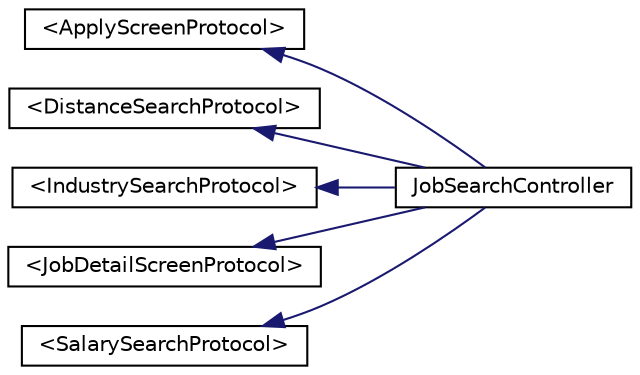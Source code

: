 digraph G
{
  edge [fontname="Helvetica",fontsize="10",labelfontname="Helvetica",labelfontsize="10"];
  node [fontname="Helvetica",fontsize="10",shape=record];
  rankdir="LR";
  Node1 [label="\<ApplyScreenProtocol\>",height=0.2,width=0.4,color="black", fillcolor="white", style="filled",URL="$protocol_apply_screen_protocol-p.html"];
  Node1 -> Node2 [dir="back",color="midnightblue",fontsize="10",style="solid",fontname="Helvetica"];
  Node2 [label="JobSearchController",height=0.2,width=0.4,color="black", fillcolor="white", style="filled",URL="$interface_job_search_controller.html"];
  Node3 [label="\<DistanceSearchProtocol\>",height=0.2,width=0.4,color="black", fillcolor="white", style="filled",URL="$protocol_distance_search_protocol-p.html"];
  Node3 -> Node2 [dir="back",color="midnightblue",fontsize="10",style="solid",fontname="Helvetica"];
  Node4 [label="\<IndustrySearchProtocol\>",height=0.2,width=0.4,color="black", fillcolor="white", style="filled",URL="$protocol_industry_search_protocol-p.html"];
  Node4 -> Node2 [dir="back",color="midnightblue",fontsize="10",style="solid",fontname="Helvetica"];
  Node5 [label="\<JobDetailScreenProtocol\>",height=0.2,width=0.4,color="black", fillcolor="white", style="filled",URL="$protocol_job_detail_screen_protocol-p.html"];
  Node5 -> Node2 [dir="back",color="midnightblue",fontsize="10",style="solid",fontname="Helvetica"];
  Node6 [label="\<SalarySearchProtocol\>",height=0.2,width=0.4,color="black", fillcolor="white", style="filled",URL="$protocol_salary_search_protocol-p.html"];
  Node6 -> Node2 [dir="back",color="midnightblue",fontsize="10",style="solid",fontname="Helvetica"];
}
